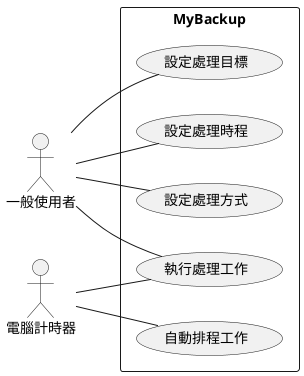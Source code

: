 @startuml OOP_Homework7_UseCaseDiagram
left to right direction
 
actor user as "一般使用者"
actor computer as "電腦計時器"

rectangle MyBackup {
	user -- (設定處理目標)
	user -- (設定處理時程)
	user -- (設定處理方式)
	user -- (執行處理工作)
	computer -- (執行處理工作)
	computer -- (自動排程工作)
}

@enduml